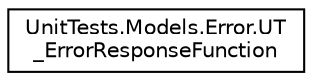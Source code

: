 digraph "Graphical Class Hierarchy"
{
 // LATEX_PDF_SIZE
  edge [fontname="Helvetica",fontsize="10",labelfontname="Helvetica",labelfontsize="10"];
  node [fontname="Helvetica",fontsize="10",shape=record];
  rankdir="LR";
  Node0 [label="UnitTests.Models.Error.UT\l_ErrorResponseFunction",height=0.2,width=0.4,color="black", fillcolor="white", style="filled",URL="$class_unit_tests_1_1_models_1_1_error_1_1_u_t___error_response_function.html",tooltip=" "];
}
